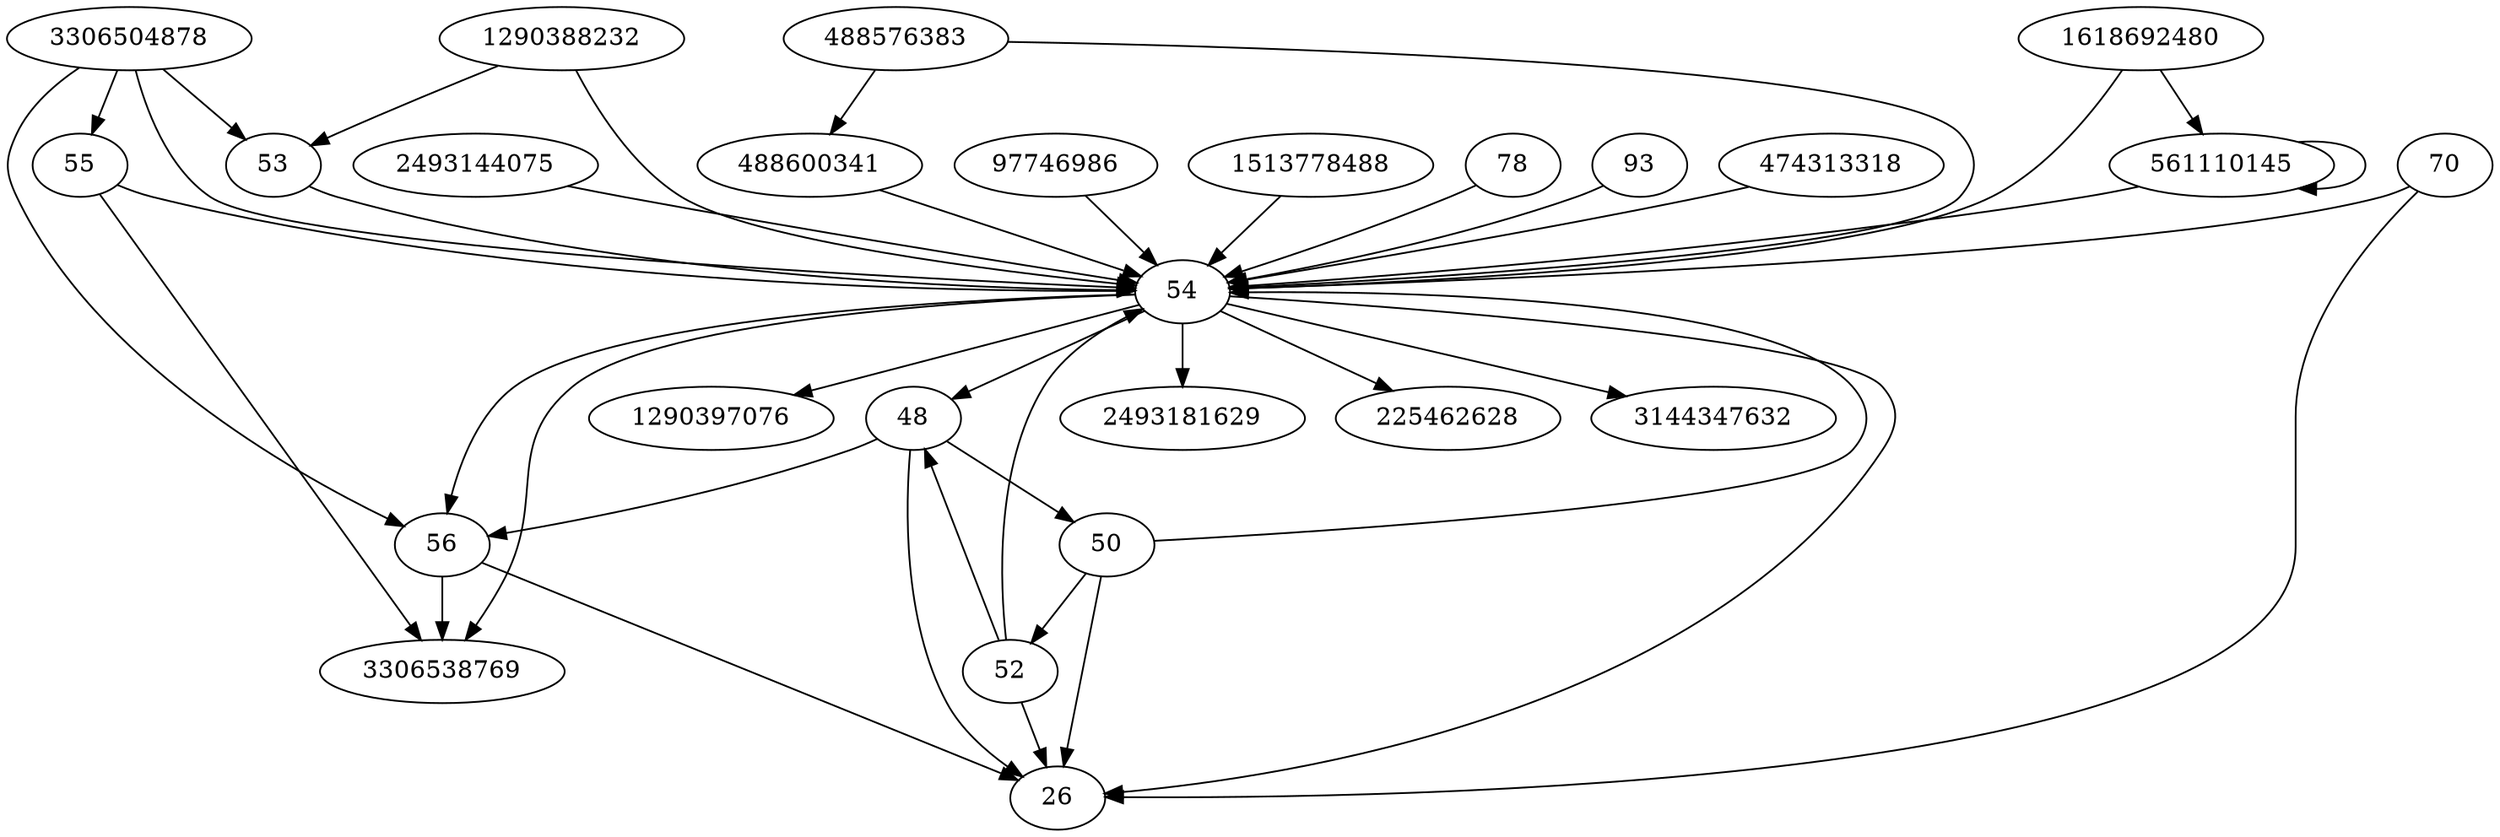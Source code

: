 digraph  {
1618692480;
561110145;
1290388232;
2493144075;
3306538769;
1290397076;
488600341;
26;
97746986;
3306504878;
48;
50;
52;
53;
54;
55;
1513778488;
56;
2493181629;
70;
78;
93;
225462628;
474313318;
3144347632;
488576383;
1618692480 -> 54;
1618692480 -> 561110145;
561110145 -> 561110145;
561110145 -> 54;
1290388232 -> 53;
1290388232 -> 54;
2493144075 -> 54;
488600341 -> 54;
97746986 -> 54;
3306504878 -> 53;
3306504878 -> 54;
3306504878 -> 55;
3306504878 -> 56;
48 -> 56;
48 -> 50;
48 -> 26;
50 -> 52;
50 -> 26;
50 -> 54;
52 -> 48;
52 -> 54;
52 -> 26;
53 -> 54;
54 -> 48;
54 -> 3144347632;
54 -> 2493181629;
54 -> 3306538769;
54 -> 1290397076;
54 -> 56;
54 -> 26;
54 -> 225462628;
55 -> 3306538769;
55 -> 54;
1513778488 -> 54;
56 -> 3306538769;
56 -> 26;
70 -> 54;
70 -> 26;
78 -> 54;
93 -> 54;
474313318 -> 54;
488576383 -> 54;
488576383 -> 488600341;
}
